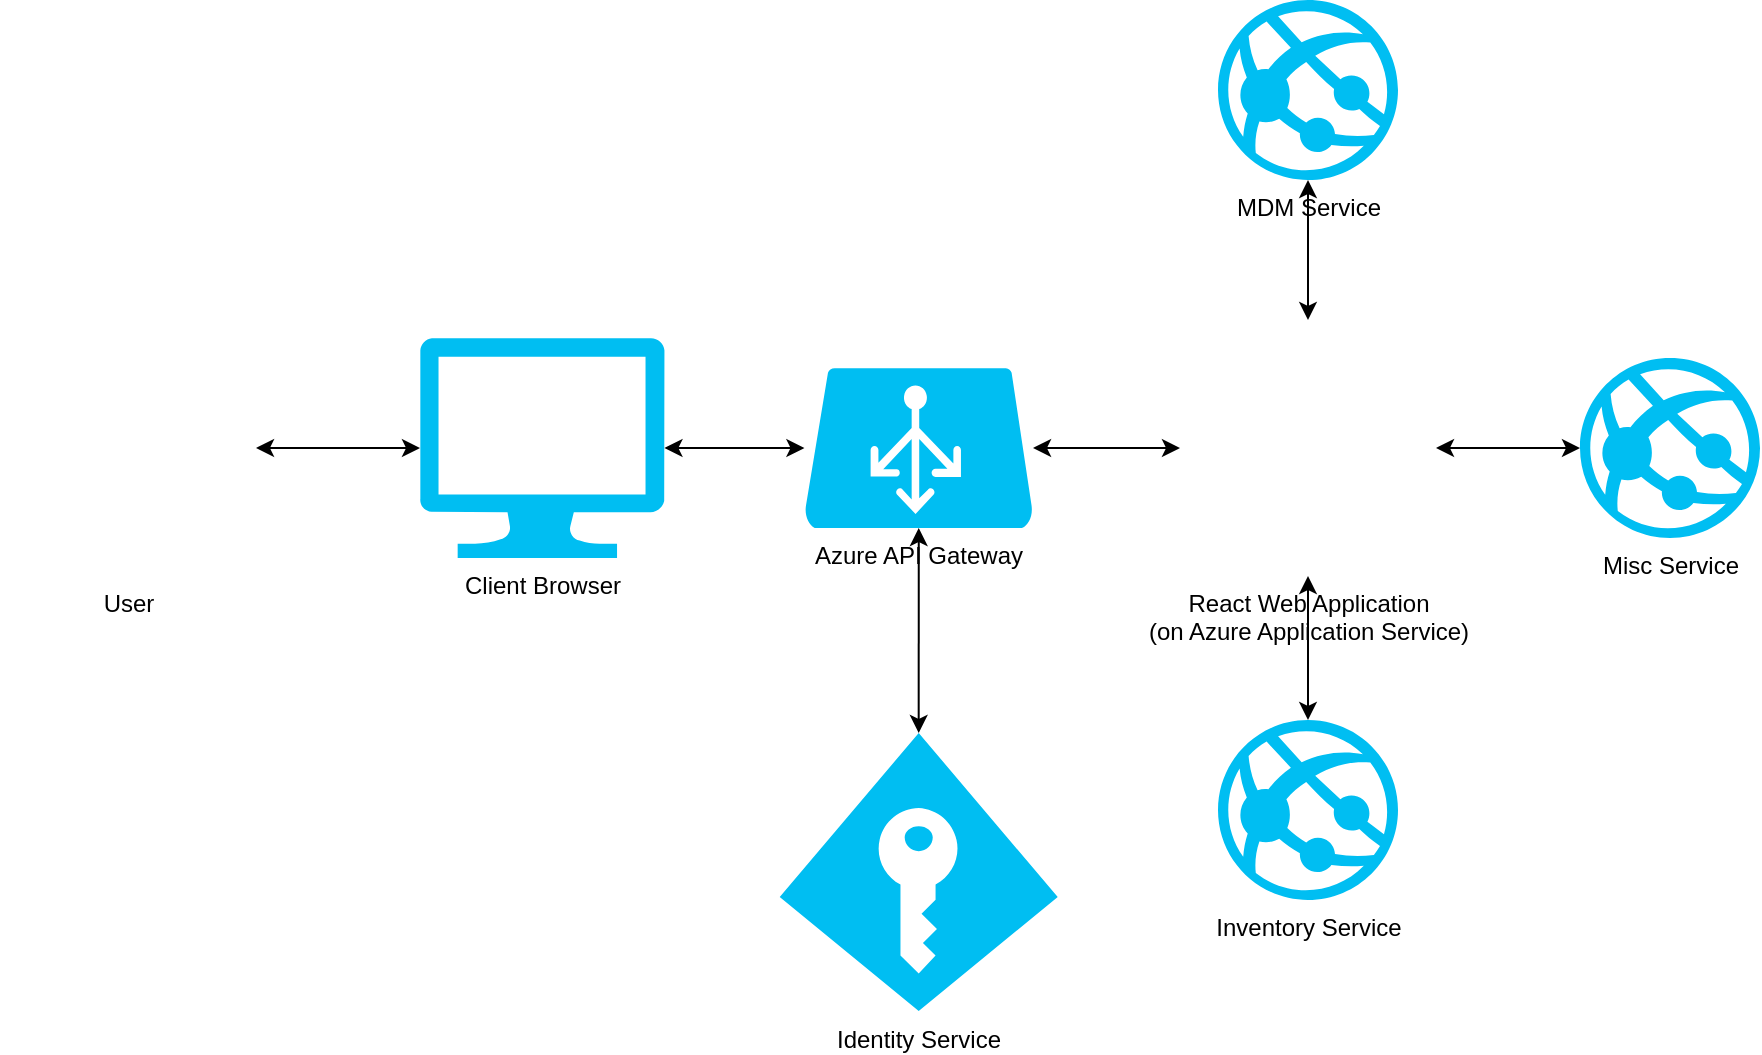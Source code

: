 <mxfile version="13.6.2" type="github">
  <diagram id="ddz_AmPwnvKV4tSpgPz-" name="Page-1">
    <mxGraphModel dx="1394" dy="840" grid="1" gridSize="10" guides="1" tooltips="1" connect="1" arrows="1" fold="1" page="1" pageScale="1" pageWidth="850" pageHeight="1100" math="0" shadow="0">
      <root>
        <mxCell id="0" />
        <mxCell id="1" parent="0" />
        <mxCell id="Yj5f9GRhNWR6puFsaTgG-1" value="User" style="shape=image;html=1;verticalAlign=top;verticalLabelPosition=bottom;labelBackgroundColor=#ffffff;imageAspect=0;aspect=fixed;image=https://cdn1.iconfinder.com/data/icons/web-55/32/web_3-128.png" vertex="1" parent="1">
          <mxGeometry x="120" y="200" width="128" height="128" as="geometry" />
        </mxCell>
        <mxCell id="Yj5f9GRhNWR6puFsaTgG-2" value="Client Browser" style="verticalLabelPosition=bottom;html=1;verticalAlign=top;align=center;strokeColor=none;fillColor=#00BEF2;shape=mxgraph.azure.computer;pointerEvents=1;aspect=fixed;" vertex="1" parent="1">
          <mxGeometry x="330" y="209" width="122.22" height="110" as="geometry" />
        </mxCell>
        <mxCell id="Yj5f9GRhNWR6puFsaTgG-6" value="React Web Application&lt;br&gt;(on Azure Application Service)" style="shape=image;html=1;verticalAlign=top;verticalLabelPosition=bottom;labelBackgroundColor=#ffffff;imageAspect=0;aspect=fixed;image=https://cdn4.iconfinder.com/data/icons/web-essential-4/64/45-web_essential-128.png" vertex="1" parent="1">
          <mxGeometry x="710" y="200" width="128" height="128" as="geometry" />
        </mxCell>
        <mxCell id="Yj5f9GRhNWR6puFsaTgG-11" value="Identity Service" style="verticalLabelPosition=bottom;html=1;verticalAlign=top;align=center;strokeColor=none;fillColor=#00BEF2;shape=mxgraph.azure.access_control;aspect=fixed;" vertex="1" parent="1">
          <mxGeometry x="509.86" y="406.5" width="139" height="139" as="geometry" />
        </mxCell>
        <mxCell id="Yj5f9GRhNWR6puFsaTgG-12" value="Azure API Gateway" style="verticalLabelPosition=bottom;html=1;verticalAlign=top;align=center;strokeColor=none;fillColor=#00BEF2;shape=mxgraph.azure.azure_load_balancer;aspect=fixed;" vertex="1" parent="1">
          <mxGeometry x="522.22" y="224" width="114.29" height="80" as="geometry" />
        </mxCell>
        <mxCell id="Yj5f9GRhNWR6puFsaTgG-13" value="MDM Service" style="verticalLabelPosition=bottom;html=1;verticalAlign=top;align=center;strokeColor=none;fillColor=#00BEF2;shape=mxgraph.azure.azure_website;pointerEvents=1;aspect=fixed;" vertex="1" parent="1">
          <mxGeometry x="729" y="40" width="90" height="90" as="geometry" />
        </mxCell>
        <mxCell id="Yj5f9GRhNWR6puFsaTgG-14" value="Misc Service" style="verticalLabelPosition=bottom;html=1;verticalAlign=top;align=center;strokeColor=none;fillColor=#00BEF2;shape=mxgraph.azure.azure_website;pointerEvents=1;aspect=fixed;" vertex="1" parent="1">
          <mxGeometry x="910" y="219" width="90" height="90" as="geometry" />
        </mxCell>
        <mxCell id="Yj5f9GRhNWR6puFsaTgG-15" value="Inventory Service" style="verticalLabelPosition=bottom;html=1;verticalAlign=top;align=center;strokeColor=none;fillColor=#00BEF2;shape=mxgraph.azure.azure_website;pointerEvents=1;aspect=fixed;" vertex="1" parent="1">
          <mxGeometry x="729" y="400" width="90" height="90" as="geometry" />
        </mxCell>
        <mxCell id="Yj5f9GRhNWR6puFsaTgG-20" value="" style="endArrow=classic;startArrow=classic;html=1;" edge="1" parent="1" source="Yj5f9GRhNWR6puFsaTgG-1" target="Yj5f9GRhNWR6puFsaTgG-2">
          <mxGeometry width="50" height="50" relative="1" as="geometry">
            <mxPoint x="610" y="360" as="sourcePoint" />
            <mxPoint x="660" y="310" as="targetPoint" />
          </mxGeometry>
        </mxCell>
        <mxCell id="Yj5f9GRhNWR6puFsaTgG-22" value="" style="endArrow=classic;startArrow=classic;html=1;" edge="1" parent="1" source="Yj5f9GRhNWR6puFsaTgG-12" target="Yj5f9GRhNWR6puFsaTgG-2">
          <mxGeometry width="50" height="50" relative="1" as="geometry">
            <mxPoint x="258" y="274" as="sourcePoint" />
            <mxPoint x="340" y="274" as="targetPoint" />
          </mxGeometry>
        </mxCell>
        <mxCell id="Yj5f9GRhNWR6puFsaTgG-23" value="" style="endArrow=classic;startArrow=classic;html=1;" edge="1" parent="1" source="Yj5f9GRhNWR6puFsaTgG-12" target="Yj5f9GRhNWR6puFsaTgG-11">
          <mxGeometry width="50" height="50" relative="1" as="geometry">
            <mxPoint x="532.22" y="274" as="sourcePoint" />
            <mxPoint x="462.22" y="274" as="targetPoint" />
          </mxGeometry>
        </mxCell>
        <mxCell id="Yj5f9GRhNWR6puFsaTgG-24" value="" style="endArrow=classic;startArrow=classic;html=1;" edge="1" parent="1" source="Yj5f9GRhNWR6puFsaTgG-6" target="Yj5f9GRhNWR6puFsaTgG-15">
          <mxGeometry width="50" height="50" relative="1" as="geometry">
            <mxPoint x="589.364" y="314" as="sourcePoint" />
            <mxPoint x="589.362" y="416.5" as="targetPoint" />
          </mxGeometry>
        </mxCell>
        <mxCell id="Yj5f9GRhNWR6puFsaTgG-25" value="" style="endArrow=classic;startArrow=classic;html=1;" edge="1" parent="1" source="Yj5f9GRhNWR6puFsaTgG-12" target="Yj5f9GRhNWR6puFsaTgG-6">
          <mxGeometry width="50" height="50" relative="1" as="geometry">
            <mxPoint x="784" y="338" as="sourcePoint" />
            <mxPoint x="784" y="410" as="targetPoint" />
          </mxGeometry>
        </mxCell>
        <mxCell id="Yj5f9GRhNWR6puFsaTgG-26" value="" style="endArrow=classic;startArrow=classic;html=1;" edge="1" parent="1" source="Yj5f9GRhNWR6puFsaTgG-6" target="Yj5f9GRhNWR6puFsaTgG-14">
          <mxGeometry width="50" height="50" relative="1" as="geometry">
            <mxPoint x="646.51" y="274" as="sourcePoint" />
            <mxPoint x="720" y="274" as="targetPoint" />
          </mxGeometry>
        </mxCell>
        <mxCell id="Yj5f9GRhNWR6puFsaTgG-27" value="" style="endArrow=classic;startArrow=classic;html=1;" edge="1" parent="1" source="Yj5f9GRhNWR6puFsaTgG-6" target="Yj5f9GRhNWR6puFsaTgG-13">
          <mxGeometry width="50" height="50" relative="1" as="geometry">
            <mxPoint x="848" y="274" as="sourcePoint" />
            <mxPoint x="920" y="274" as="targetPoint" />
          </mxGeometry>
        </mxCell>
      </root>
    </mxGraphModel>
  </diagram>
</mxfile>
